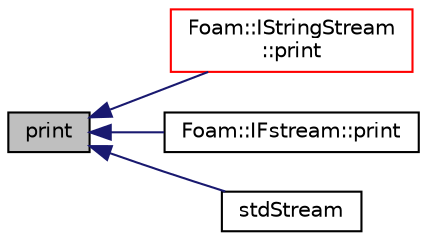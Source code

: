 digraph "print"
{
  bgcolor="transparent";
  edge [fontname="Helvetica",fontsize="10",labelfontname="Helvetica",labelfontsize="10"];
  node [fontname="Helvetica",fontsize="10",shape=record];
  rankdir="LR";
  Node1 [label="print",height=0.2,width=0.4,color="black", fillcolor="grey75", style="filled", fontcolor="black"];
  Node1 -> Node2 [dir="back",color="midnightblue",fontsize="10",style="solid",fontname="Helvetica"];
  Node2 [label="Foam::IStringStream\l::print",height=0.2,width=0.4,color="red",URL="$a01202.html#a396408e517abe1f8cae9d2844a18ad1e",tooltip="Print description to Ostream. "];
  Node1 -> Node3 [dir="back",color="midnightblue",fontsize="10",style="solid",fontname="Helvetica"];
  Node3 [label="Foam::IFstream::print",height=0.2,width=0.4,color="black",URL="$a01033.html#a396408e517abe1f8cae9d2844a18ad1e",tooltip="Print description of IOstream to Ostream. "];
  Node1 -> Node4 [dir="back",color="midnightblue",fontsize="10",style="solid",fontname="Helvetica"];
  Node4 [label="stdStream",height=0.2,width=0.4,color="black",URL="$a01200.html#a562794f58141d34876fd7b51059021f4",tooltip="Const access to underlying std::istream. "];
}
